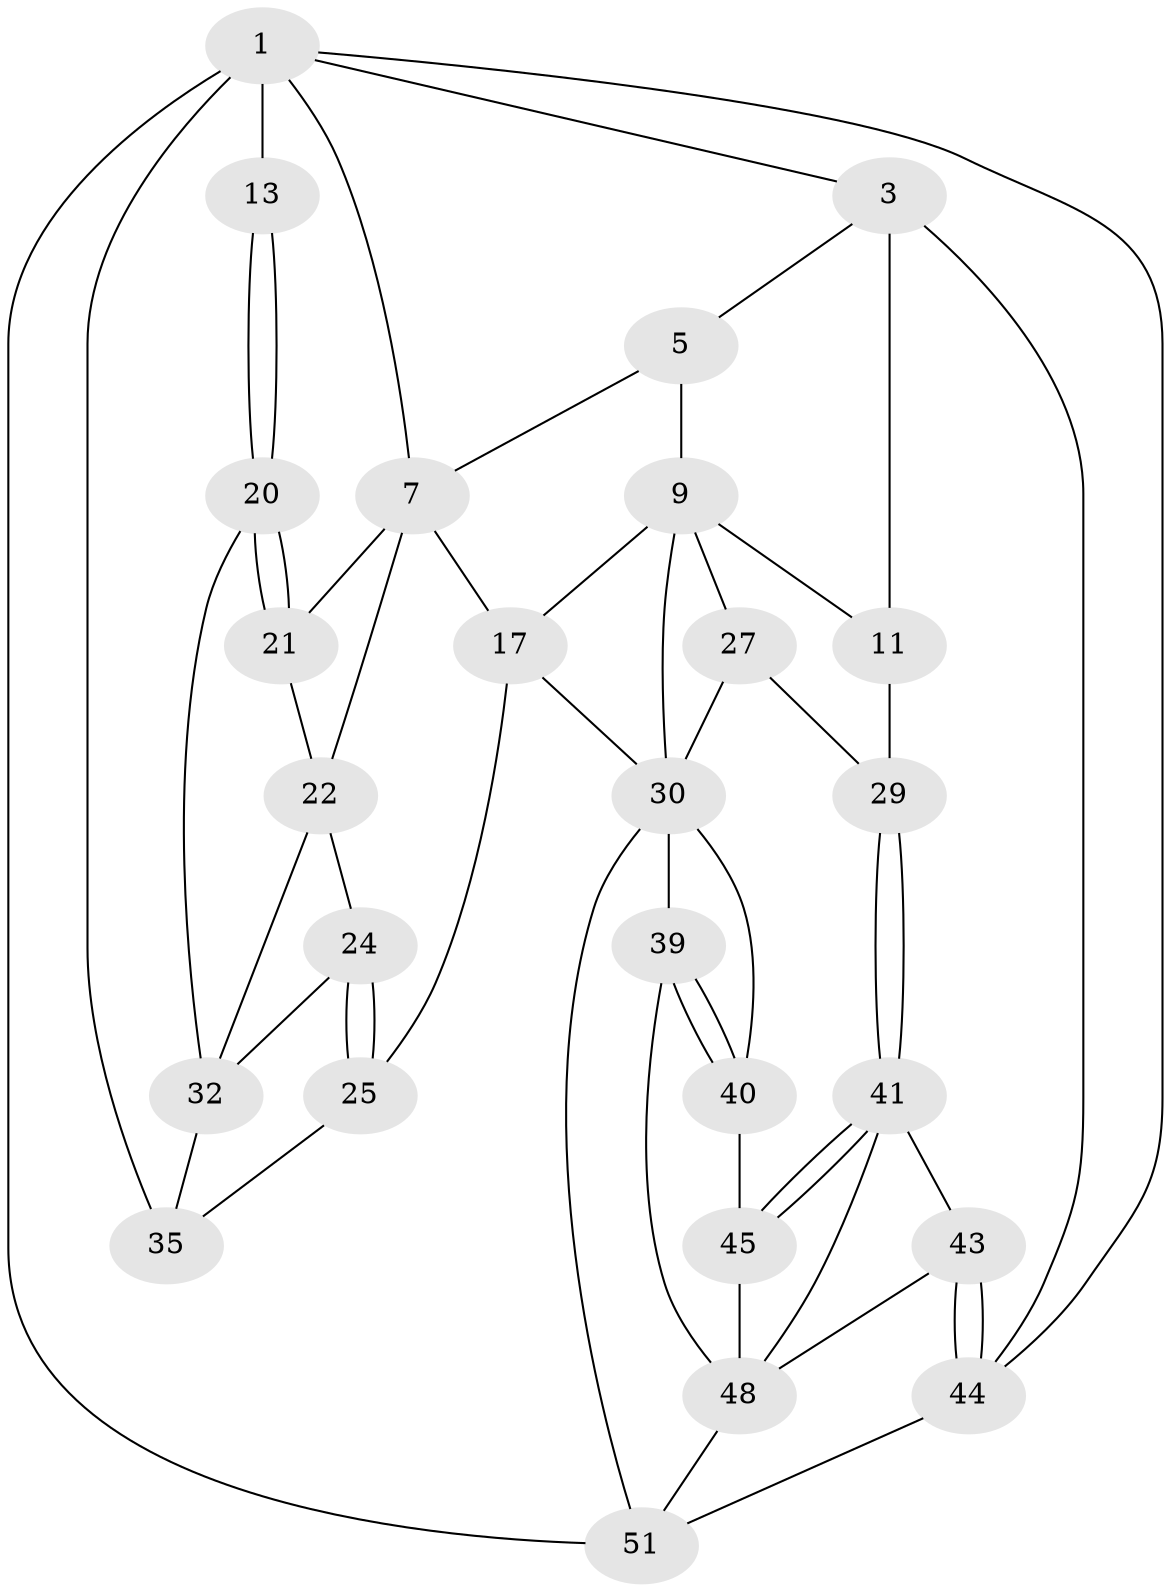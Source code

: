 // original degree distribution, {3: 0.038461538461538464, 6: 0.23076923076923078, 5: 0.46153846153846156, 4: 0.2692307692307692}
// Generated by graph-tools (version 1.1) at 2025/28/03/15/25 16:28:02]
// undirected, 26 vertices, 55 edges
graph export_dot {
graph [start="1"]
  node [color=gray90,style=filled];
  1 [pos="+0.8934391620203344+0",super="+6+2"];
  3 [pos="+0+0",super="+4"];
  5 [pos="+0.3772594409522741+0",super="+8"];
  7 [pos="+0.6684121848121918+0.17992281185090328",super="+15"];
  9 [pos="+0.3631708567844836+0.36365419518157066",super="+10+19"];
  11 [pos="+0.15754797615195665+0.1890137694236543",super="+14"];
  13 [pos="+1+0.3091950791845137"];
  17 [pos="+0.6151839875208387+0.36541979968687094",super="+26+18"];
  20 [pos="+1+0.3140828767358468"];
  21 [pos="+0.8928915147546517+0.33359974252250085"];
  22 [pos="+0.764775801513934+0.46338861296789924",super="+23"];
  24 [pos="+0.7038672973260235+0.7693887507114637"];
  25 [pos="+0.6871120815685162+0.8007375670295485"];
  27 [pos="+0.14455839894745875+0.38474337712207357",super="+28"];
  29 [pos="+0+0.5202921597471473"];
  30 [pos="+0.353599555295545+0.6027123600502265",super="+31+34"];
  32 [pos="+0.83862352232234+0.5086474547311061",super="+36"];
  35 [pos="+1+0.5122080288181733",super="+46"];
  39 [pos="+0.35480710740831956+0.8580753400131725"];
  40 [pos="+0.21309558258707056+0.7444704770857978"];
  41 [pos="+0+0.7543874500009954",super="+42"];
  43 [pos="+0+1"];
  44 [pos="+0+1"];
  45 [pos="+0.15768067675616762+0.7789194234371453"];
  48 [pos="+0.19488110653427487+0.9430641510551345",super="+50+49"];
  51 [pos="+0.7216553853056998+1",super="+52"];
  1 -- 13 [weight=2];
  1 -- 7;
  1 -- 35 [weight=2];
  1 -- 3;
  1 -- 51;
  1 -- 44;
  3 -- 44;
  3 -- 11 [weight=2];
  3 -- 5;
  5 -- 9;
  5 -- 7;
  7 -- 17;
  7 -- 21;
  7 -- 22;
  9 -- 11;
  9 -- 27;
  9 -- 17;
  9 -- 30;
  11 -- 29;
  13 -- 20;
  13 -- 20;
  17 -- 25;
  17 -- 30;
  20 -- 21;
  20 -- 21;
  20 -- 32;
  21 -- 22;
  22 -- 24;
  22 -- 32;
  24 -- 25;
  24 -- 25;
  24 -- 32;
  25 -- 35;
  27 -- 30 [weight=2];
  27 -- 29;
  29 -- 41;
  29 -- 41;
  30 -- 40;
  30 -- 51;
  30 -- 39;
  32 -- 35;
  39 -- 40;
  39 -- 40;
  39 -- 48;
  40 -- 45;
  41 -- 45;
  41 -- 45;
  41 -- 43;
  41 -- 48;
  43 -- 44;
  43 -- 44;
  43 -- 48;
  44 -- 51;
  45 -- 48;
  48 -- 51;
}
